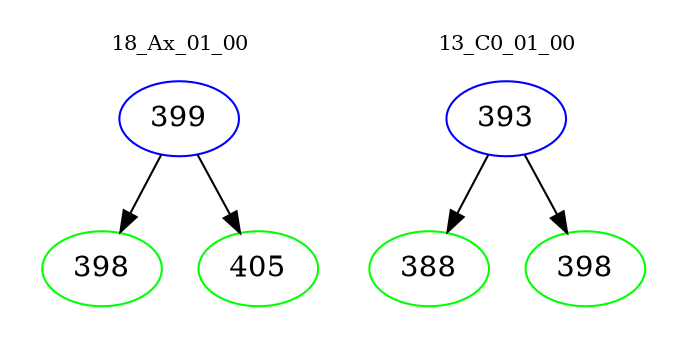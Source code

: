 digraph{
subgraph cluster_0 {
color = white
label = "18_Ax_01_00";
fontsize=10;
T0_399 [label="399", color="blue"]
T0_399 -> T0_398 [color="black"]
T0_398 [label="398", color="green"]
T0_399 -> T0_405 [color="black"]
T0_405 [label="405", color="green"]
}
subgraph cluster_1 {
color = white
label = "13_C0_01_00";
fontsize=10;
T1_393 [label="393", color="blue"]
T1_393 -> T1_388 [color="black"]
T1_388 [label="388", color="green"]
T1_393 -> T1_398 [color="black"]
T1_398 [label="398", color="green"]
}
}
